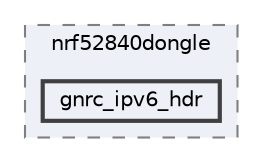 digraph "/home/mj/Desktop/IoT-Chat-Digitalization/Dongle/gnrc_border_router/bin/nrf52840dongle/gnrc_ipv6_hdr"
{
 // LATEX_PDF_SIZE
  bgcolor="transparent";
  edge [fontname=Helvetica,fontsize=10,labelfontname=Helvetica,labelfontsize=10];
  node [fontname=Helvetica,fontsize=10,shape=box,height=0.2,width=0.4];
  compound=true
  subgraph clusterdir_9941f7556d96a0e17fefe82cd217bc3a {
    graph [ bgcolor="#edf0f7", pencolor="grey50", label="nrf52840dongle", fontname=Helvetica,fontsize=10 style="filled,dashed", URL="dir_9941f7556d96a0e17fefe82cd217bc3a.html",tooltip=""]
  dir_01618d38373727a7ffb64cbb9c4d1376 [label="gnrc_ipv6_hdr", fillcolor="#edf0f7", color="grey25", style="filled,bold", URL="dir_01618d38373727a7ffb64cbb9c4d1376.html",tooltip=""];
  }
}
